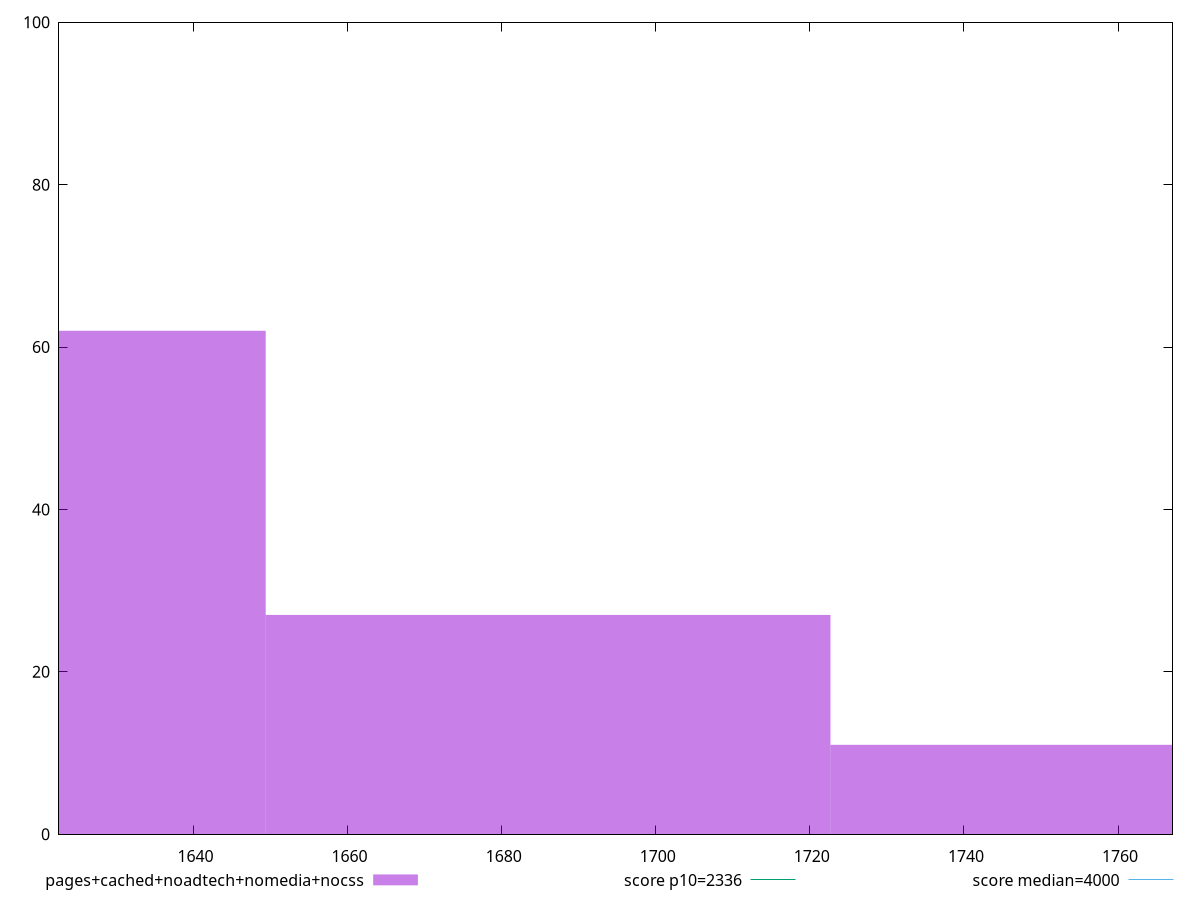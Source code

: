 reset

$pagesCachedNoadtechNomediaNocss <<EOF
1759.3293075706354 11
1612.718531939749 62
1686.0239197551923 27
EOF

set key outside below
set boxwidth 73.30538781544314
set xrange [1622.5395000000003:1767.0710000000004]
set yrange [0:100]
set trange [0:100]
set style fill transparent solid 0.5 noborder

set parametric
set terminal svg size 640, 490 enhanced background rgb 'white'
set output "report_00021_2021-02-20T09:16:39.615Z/first-meaningful-paint/comparison/histogram/4_vs_5.svg"

plot $pagesCachedNoadtechNomediaNocss title "pages+cached+noadtech+nomedia+nocss" with boxes, \
     2336,t title "score p10=2336", \
     4000,t title "score median=4000"

reset
